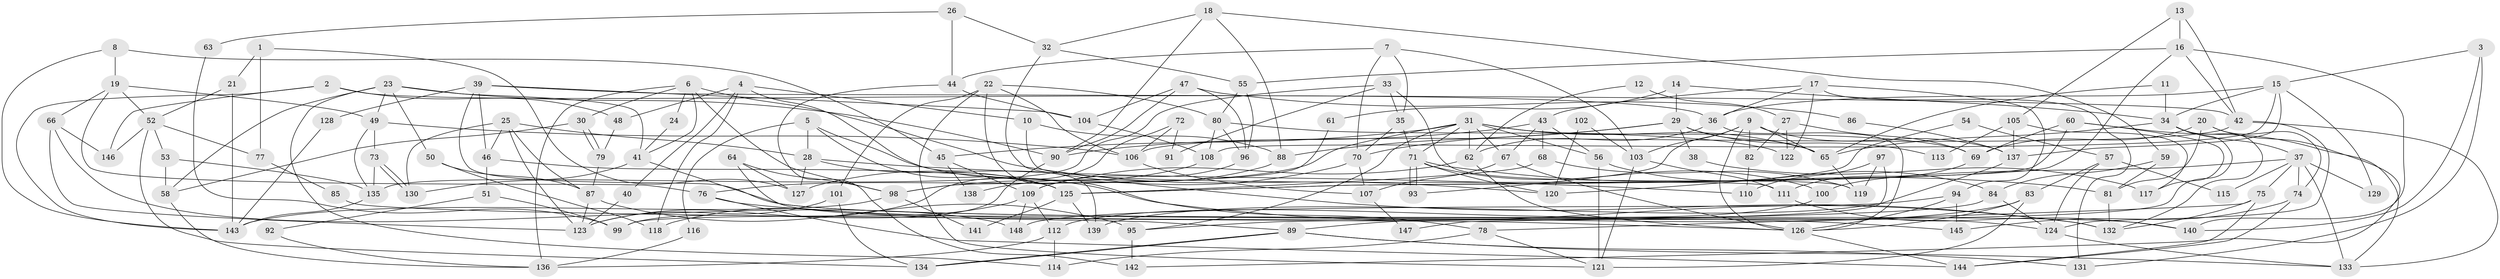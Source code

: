 // coarse degree distribution, {5: 0.13333333333333333, 9: 0.06666666666666667, 15: 0.044444444444444446, 12: 0.06666666666666667, 10: 0.06666666666666667, 11: 0.022222222222222223, 16: 0.044444444444444446, 7: 0.044444444444444446, 6: 0.15555555555555556, 4: 0.06666666666666667, 2: 0.13333333333333333, 3: 0.13333333333333333, 8: 0.022222222222222223}
// Generated by graph-tools (version 1.1) at 2025/18/03/04/25 18:18:33]
// undirected, 148 vertices, 296 edges
graph export_dot {
graph [start="1"]
  node [color=gray90,style=filled];
  1;
  2;
  3;
  4;
  5;
  6;
  7;
  8;
  9;
  10;
  11;
  12;
  13;
  14;
  15;
  16;
  17;
  18;
  19;
  20;
  21;
  22;
  23;
  24;
  25;
  26;
  27;
  28;
  29;
  30;
  31;
  32;
  33;
  34;
  35;
  36;
  37;
  38;
  39;
  40;
  41;
  42;
  43;
  44;
  45;
  46;
  47;
  48;
  49;
  50;
  51;
  52;
  53;
  54;
  55;
  56;
  57;
  58;
  59;
  60;
  61;
  62;
  63;
  64;
  65;
  66;
  67;
  68;
  69;
  70;
  71;
  72;
  73;
  74;
  75;
  76;
  77;
  78;
  79;
  80;
  81;
  82;
  83;
  84;
  85;
  86;
  87;
  88;
  89;
  90;
  91;
  92;
  93;
  94;
  95;
  96;
  97;
  98;
  99;
  100;
  101;
  102;
  103;
  104;
  105;
  106;
  107;
  108;
  109;
  110;
  111;
  112;
  113;
  114;
  115;
  116;
  117;
  118;
  119;
  120;
  121;
  122;
  123;
  124;
  125;
  126;
  127;
  128;
  129;
  130;
  131;
  132;
  133;
  134;
  135;
  136;
  137;
  138;
  139;
  140;
  141;
  142;
  143;
  144;
  145;
  146;
  147;
  148;
  1 -- 21;
  1 -- 127;
  1 -- 77;
  2 -- 36;
  2 -- 48;
  2 -- 143;
  2 -- 146;
  3 -- 131;
  3 -- 140;
  3 -- 15;
  4 -- 10;
  4 -- 118;
  4 -- 40;
  4 -- 48;
  4 -- 139;
  5 -- 125;
  5 -- 28;
  5 -- 116;
  5 -- 132;
  6 -- 30;
  6 -- 98;
  6 -- 24;
  6 -- 41;
  6 -- 120;
  6 -- 136;
  7 -- 70;
  7 -- 103;
  7 -- 35;
  7 -- 44;
  8 -- 19;
  8 -- 45;
  8 -- 143;
  9 -- 65;
  9 -- 103;
  9 -- 82;
  9 -- 93;
  9 -- 126;
  9 -- 137;
  10 -- 111;
  10 -- 88;
  11 -- 34;
  11 -- 65;
  12 -- 27;
  12 -- 62;
  13 -- 42;
  13 -- 16;
  13 -- 105;
  14 -- 29;
  14 -- 34;
  14 -- 61;
  15 -- 137;
  15 -- 34;
  15 -- 36;
  15 -- 108;
  15 -- 129;
  16 -- 42;
  16 -- 55;
  16 -- 125;
  16 -- 140;
  17 -- 36;
  17 -- 94;
  17 -- 43;
  17 -- 122;
  17 -- 131;
  18 -- 59;
  18 -- 90;
  18 -- 32;
  18 -- 88;
  19 -- 66;
  19 -- 76;
  19 -- 49;
  19 -- 52;
  20 -- 74;
  20 -- 142;
  20 -- 69;
  20 -- 81;
  21 -- 143;
  21 -- 52;
  22 -- 78;
  22 -- 106;
  22 -- 80;
  22 -- 101;
  22 -- 121;
  23 -- 41;
  23 -- 49;
  23 -- 50;
  23 -- 58;
  23 -- 90;
  23 -- 114;
  24 -- 41;
  25 -- 123;
  25 -- 28;
  25 -- 46;
  25 -- 87;
  25 -- 130;
  26 -- 32;
  26 -- 44;
  26 -- 63;
  27 -- 122;
  27 -- 69;
  27 -- 82;
  28 -- 125;
  28 -- 127;
  28 -- 110;
  29 -- 65;
  29 -- 70;
  29 -- 38;
  29 -- 88;
  29 -- 113;
  30 -- 79;
  30 -- 79;
  30 -- 58;
  31 -- 67;
  31 -- 71;
  31 -- 45;
  31 -- 56;
  31 -- 62;
  31 -- 65;
  31 -- 69;
  31 -- 76;
  31 -- 95;
  32 -- 132;
  32 -- 55;
  33 -- 135;
  33 -- 35;
  33 -- 91;
  33 -- 119;
  34 -- 37;
  34 -- 65;
  34 -- 99;
  34 -- 132;
  35 -- 71;
  35 -- 70;
  36 -- 62;
  36 -- 126;
  37 -- 100;
  37 -- 75;
  37 -- 74;
  37 -- 115;
  37 -- 129;
  37 -- 133;
  38 -- 117;
  39 -- 46;
  39 -- 42;
  39 -- 104;
  39 -- 128;
  39 -- 140;
  40 -- 123;
  41 -- 130;
  41 -- 124;
  42 -- 133;
  42 -- 124;
  42 -- 106;
  43 -- 56;
  43 -- 67;
  43 -- 68;
  43 -- 90;
  44 -- 104;
  44 -- 142;
  45 -- 109;
  45 -- 138;
  46 -- 125;
  46 -- 51;
  47 -- 104;
  47 -- 90;
  47 -- 86;
  47 -- 96;
  48 -- 79;
  49 -- 73;
  49 -- 106;
  49 -- 135;
  50 -- 87;
  50 -- 118;
  51 -- 99;
  51 -- 92;
  52 -- 134;
  52 -- 53;
  52 -- 77;
  52 -- 146;
  53 -- 135;
  53 -- 58;
  54 -- 57;
  54 -- 120;
  55 -- 80;
  55 -- 96;
  56 -- 121;
  56 -- 84;
  57 -- 124;
  57 -- 83;
  57 -- 115;
  58 -- 136;
  59 -- 81;
  59 -- 84;
  60 -- 125;
  60 -- 69;
  60 -- 117;
  60 -- 133;
  61 -- 98;
  62 -- 126;
  62 -- 109;
  63 -- 99;
  64 -- 89;
  64 -- 98;
  64 -- 127;
  65 -- 119;
  66 -- 148;
  66 -- 146;
  66 -- 123;
  67 -- 126;
  67 -- 107;
  68 -- 119;
  68 -- 125;
  69 -- 111;
  70 -- 107;
  70 -- 98;
  71 -- 93;
  71 -- 93;
  71 -- 81;
  71 -- 100;
  71 -- 120;
  72 -- 123;
  72 -- 106;
  72 -- 91;
  73 -- 135;
  73 -- 130;
  73 -- 130;
  74 -- 144;
  74 -- 145;
  75 -- 132;
  75 -- 78;
  75 -- 144;
  76 -- 144;
  76 -- 145;
  77 -- 85;
  78 -- 114;
  78 -- 121;
  79 -- 87;
  80 -- 96;
  80 -- 108;
  80 -- 122;
  81 -- 132;
  82 -- 110;
  83 -- 89;
  83 -- 126;
  83 -- 121;
  84 -- 124;
  84 -- 95;
  85 -- 126;
  86 -- 137;
  87 -- 95;
  87 -- 123;
  88 -- 138;
  89 -- 134;
  89 -- 134;
  89 -- 133;
  89 -- 131;
  90 -- 99;
  92 -- 136;
  94 -- 145;
  94 -- 126;
  94 -- 148;
  95 -- 142;
  96 -- 109;
  97 -- 110;
  97 -- 119;
  97 -- 147;
  98 -- 143;
  98 -- 141;
  100 -- 112;
  101 -- 123;
  101 -- 134;
  102 -- 120;
  102 -- 103;
  103 -- 111;
  103 -- 121;
  104 -- 108;
  105 -- 137;
  105 -- 113;
  105 -- 117;
  106 -- 107;
  107 -- 147;
  108 -- 127;
  109 -- 112;
  109 -- 118;
  109 -- 148;
  111 -- 140;
  112 -- 136;
  112 -- 114;
  116 -- 136;
  124 -- 133;
  125 -- 139;
  125 -- 141;
  126 -- 144;
  128 -- 143;
  135 -- 143;
  137 -- 139;
}
